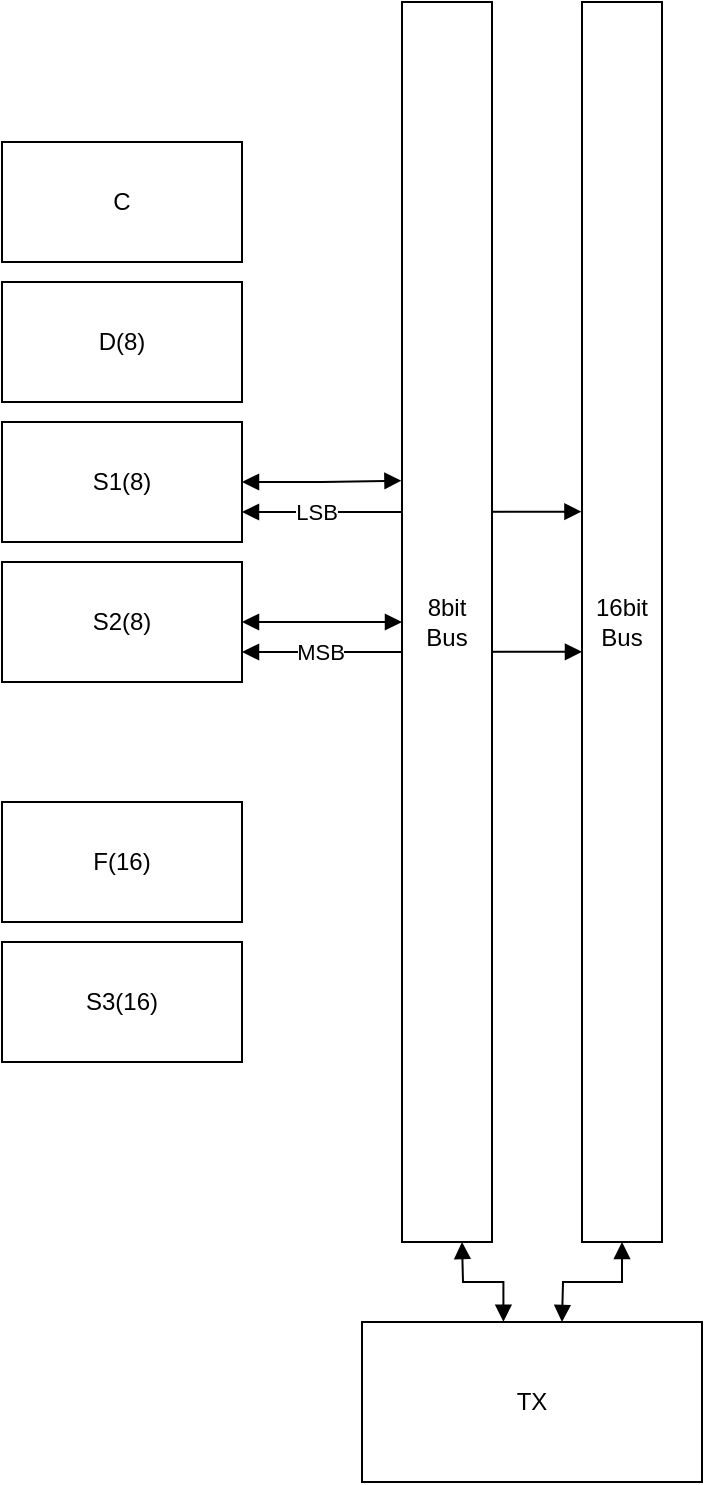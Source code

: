 <mxfile version="16.1.2" type="device"><diagram id="z7DDcMmzP_uJp0gggn8d" name="Page-1"><mxGraphModel dx="742" dy="540" grid="1" gridSize="10" guides="1" tooltips="1" connect="1" arrows="1" fold="1" page="1" pageScale="1" pageWidth="850" pageHeight="1100" math="0" shadow="0"><root><mxCell id="0"/><mxCell id="1" parent="0"/><mxCell id="aDvYQymAAU74GvCRsjxK-3" value="C" style="rounded=0;whiteSpace=wrap;html=1;" vertex="1" parent="1"><mxGeometry x="180" y="270" width="120" height="60" as="geometry"/></mxCell><mxCell id="aDvYQymAAU74GvCRsjxK-4" value="D(8)" style="rounded=0;whiteSpace=wrap;html=1;" vertex="1" parent="1"><mxGeometry x="180" y="340" width="120" height="60" as="geometry"/></mxCell><mxCell id="aDvYQymAAU74GvCRsjxK-29" style="edgeStyle=orthogonalEdgeStyle;rounded=0;orthogonalLoop=1;jettySize=auto;html=1;entryX=-0.006;entryY=0.386;entryDx=0;entryDy=0;entryPerimeter=0;startArrow=block;startFill=1;endArrow=block;endFill=1;" edge="1" parent="1" source="aDvYQymAAU74GvCRsjxK-5" target="aDvYQymAAU74GvCRsjxK-25"><mxGeometry relative="1" as="geometry"/></mxCell><mxCell id="aDvYQymAAU74GvCRsjxK-31" style="edgeStyle=orthogonalEdgeStyle;rounded=0;orthogonalLoop=1;jettySize=auto;html=1;exitX=1;exitY=0.75;exitDx=0;exitDy=0;entryX=-0.007;entryY=0.411;entryDx=0;entryDy=0;entryPerimeter=0;startArrow=block;startFill=1;endArrow=block;endFill=1;" edge="1" parent="1" source="aDvYQymAAU74GvCRsjxK-5" target="aDvYQymAAU74GvCRsjxK-26"><mxGeometry relative="1" as="geometry"/></mxCell><mxCell id="aDvYQymAAU74GvCRsjxK-33" value="LSB" style="edgeLabel;html=1;align=center;verticalAlign=middle;resizable=0;points=[];" vertex="1" connectable="0" parent="aDvYQymAAU74GvCRsjxK-31"><mxGeometry x="-0.504" y="-1" relative="1" as="geometry"><mxPoint x="-5" y="-1" as="offset"/></mxGeometry></mxCell><mxCell id="aDvYQymAAU74GvCRsjxK-5" value="S1(8)" style="rounded=0;whiteSpace=wrap;html=1;" vertex="1" parent="1"><mxGeometry x="180" y="410" width="120" height="60" as="geometry"/></mxCell><mxCell id="aDvYQymAAU74GvCRsjxK-30" style="edgeStyle=orthogonalEdgeStyle;rounded=0;orthogonalLoop=1;jettySize=auto;html=1;exitX=1;exitY=0.5;exitDx=0;exitDy=0;entryX=0;entryY=0.5;entryDx=0;entryDy=0;startArrow=block;startFill=1;endArrow=block;endFill=1;" edge="1" parent="1" source="aDvYQymAAU74GvCRsjxK-6" target="aDvYQymAAU74GvCRsjxK-25"><mxGeometry relative="1" as="geometry"/></mxCell><mxCell id="aDvYQymAAU74GvCRsjxK-32" style="edgeStyle=orthogonalEdgeStyle;rounded=0;orthogonalLoop=1;jettySize=auto;html=1;exitX=1;exitY=0.75;exitDx=0;exitDy=0;entryX=0;entryY=0.524;entryDx=0;entryDy=0;entryPerimeter=0;startArrow=block;startFill=1;endArrow=block;endFill=1;" edge="1" parent="1" source="aDvYQymAAU74GvCRsjxK-6" target="aDvYQymAAU74GvCRsjxK-26"><mxGeometry relative="1" as="geometry"/></mxCell><mxCell id="aDvYQymAAU74GvCRsjxK-34" value="MSB" style="edgeLabel;html=1;align=center;verticalAlign=middle;resizable=0;points=[];" vertex="1" connectable="0" parent="aDvYQymAAU74GvCRsjxK-32"><mxGeometry x="-0.549" relative="1" as="geometry"><mxPoint as="offset"/></mxGeometry></mxCell><mxCell id="aDvYQymAAU74GvCRsjxK-6" value="S2(8)" style="rounded=0;whiteSpace=wrap;html=1;" vertex="1" parent="1"><mxGeometry x="180" y="480" width="120" height="60" as="geometry"/></mxCell><mxCell id="aDvYQymAAU74GvCRsjxK-7" value="F(16)" style="rounded=0;whiteSpace=wrap;html=1;" vertex="1" parent="1"><mxGeometry x="180" y="600" width="120" height="60" as="geometry"/></mxCell><mxCell id="aDvYQymAAU74GvCRsjxK-8" value="S3(16)" style="rounded=0;whiteSpace=wrap;html=1;" vertex="1" parent="1"><mxGeometry x="180" y="670" width="120" height="60" as="geometry"/></mxCell><mxCell id="aDvYQymAAU74GvCRsjxK-27" style="edgeStyle=orthogonalEdgeStyle;rounded=0;orthogonalLoop=1;jettySize=auto;html=1;startArrow=block;startFill=1;endArrow=block;endFill=1;exitX=0.416;exitY=-0.002;exitDx=0;exitDy=0;exitPerimeter=0;" edge="1" parent="1" source="aDvYQymAAU74GvCRsjxK-20"><mxGeometry relative="1" as="geometry"><mxPoint x="410.0" y="820" as="targetPoint"/></mxGeometry></mxCell><mxCell id="aDvYQymAAU74GvCRsjxK-20" value="TX" style="rounded=0;whiteSpace=wrap;html=1;" vertex="1" parent="1"><mxGeometry x="360" y="860" width="170" height="80" as="geometry"/></mxCell><mxCell id="aDvYQymAAU74GvCRsjxK-25" value="8bit Bus" style="rounded=0;whiteSpace=wrap;html=1;" vertex="1" parent="1"><mxGeometry x="380" y="200" width="45" height="620" as="geometry"/></mxCell><mxCell id="aDvYQymAAU74GvCRsjxK-28" style="edgeStyle=orthogonalEdgeStyle;rounded=0;orthogonalLoop=1;jettySize=auto;html=1;exitX=0.5;exitY=1;exitDx=0;exitDy=0;startArrow=block;startFill=1;endArrow=block;endFill=1;" edge="1" parent="1" source="aDvYQymAAU74GvCRsjxK-26"><mxGeometry relative="1" as="geometry"><mxPoint x="460.0" y="860" as="targetPoint"/></mxGeometry></mxCell><mxCell id="aDvYQymAAU74GvCRsjxK-26" value="16bit Bus" style="rounded=0;whiteSpace=wrap;html=1;" vertex="1" parent="1"><mxGeometry x="470" y="200" width="40" height="620" as="geometry"/></mxCell></root></mxGraphModel></diagram></mxfile>